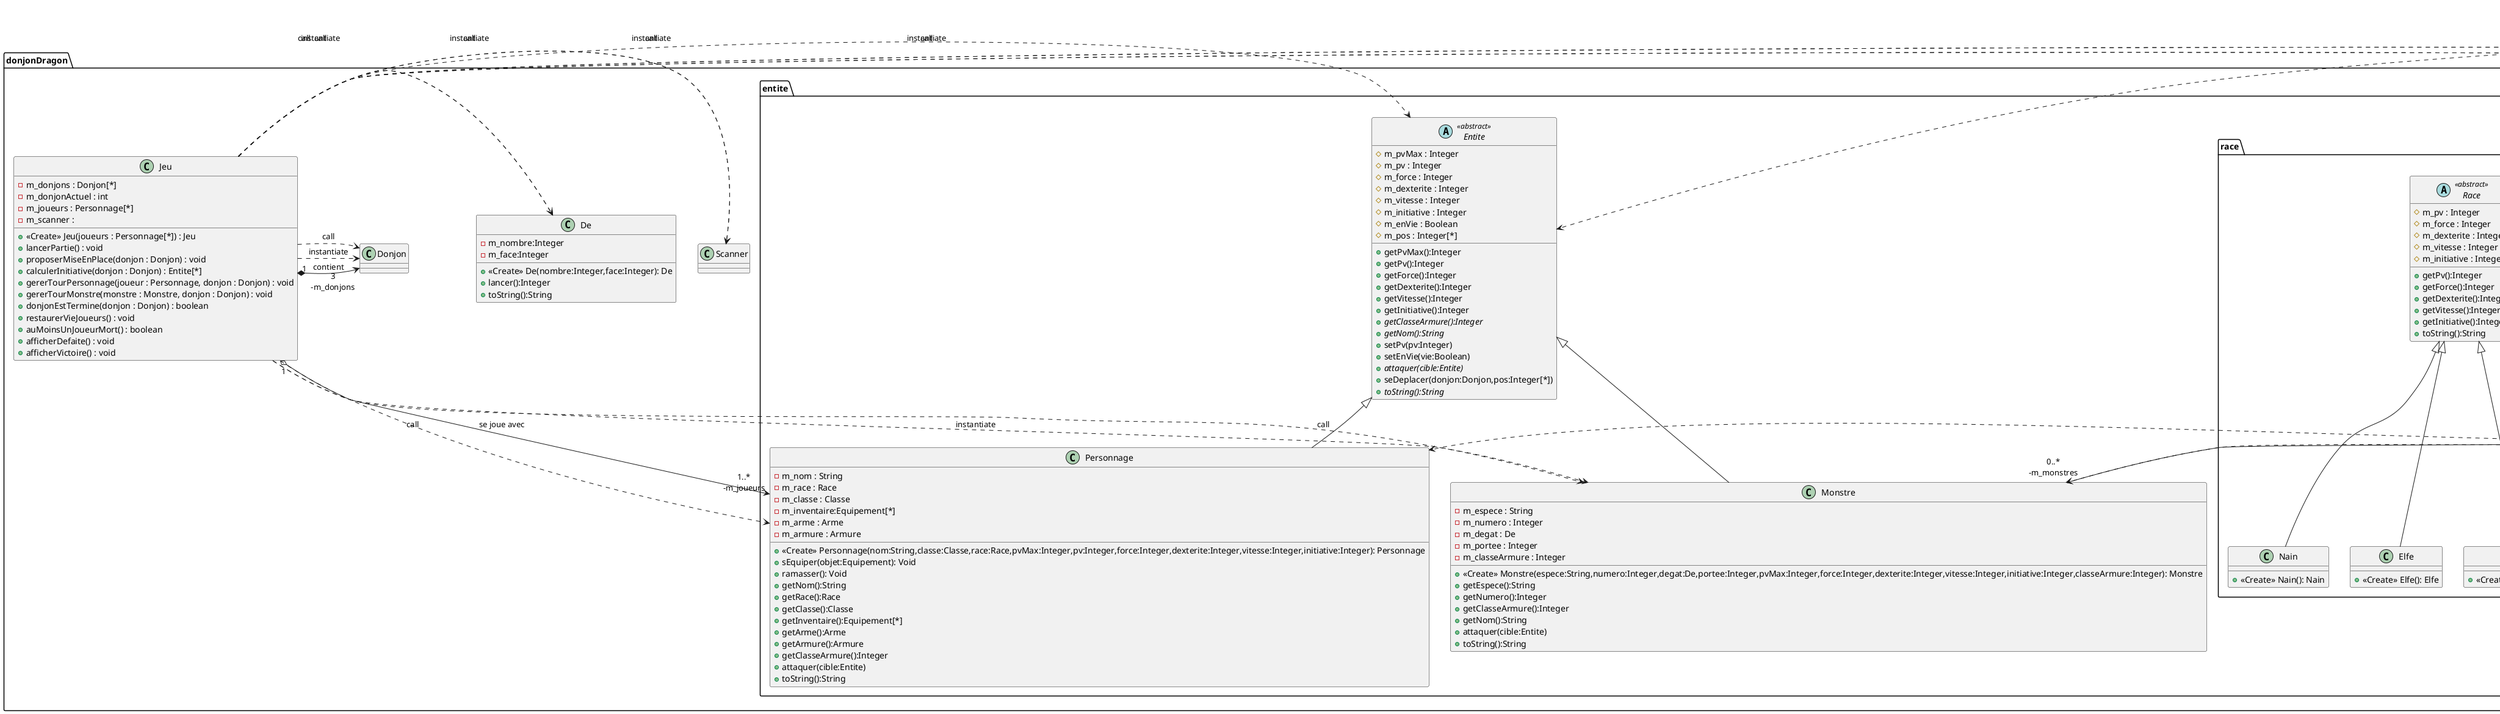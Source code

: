 @startuml
'https://plantuml.com/class-diagram
package "donjonDragon"
{
package "entite"
{
/'Définitions des classes'/
abstract Entite<<abstract>>
{
#m_pvMax : Integer
#m_pv : Integer
#m_force : Integer
#m_dexterite : Integer
#m_vitesse : Integer
#m_initiative : Integer
#m_enVie : Boolean
#m_pos : Integer[*]

+getPvMax():Integer
+getPv():Integer
+getForce():Integer
+getDexterite():Integer
+getVitesse():Integer
+getInitiative():Integer
+getClasseArmure():Integer {abstract}
+getNom():String {abstract}
+setPv(pv:Integer)
+setEnVie(vie:Boolean)
+attaquer(cible:Entite) {abstract}
+seDeplacer(donjon:Donjon,pos:Integer[*])
+toString():String {abstract}

}
class Personnage
{
-m_nom : String
-m_race : Race
-m_classe : Classe
-m_inventaire:Equipement[*]
-m_arme : Arme
-m_armure : Armure

+«Create» Personnage(nom:String,classe:Classe,race:Race,pvMax:Integer,pv:Integer,force:Integer,dexterite:Integer,vitesse:Integer,initiative:Integer): Personnage
+sEquiper(objet:Equipement): Void
+ramasser(): Void
+getNom():String
+getRace():Race
+getClasse():Classe
+getInventaire():Equipement[*]
+getArme():Arme
+getArmure():Armure
+getClasseArmure():Integer
+attaquer(cible:Entite)
+toString():String

}
class Monstre
{
-m_espece : String
-m_numero : Integer
-m_degat : De
-m_portee : Integer
-m_classeArmure : Integer
+«Create» Monstre(espece:String,numero:Integer,degat:De,portee:Integer,pvMax:Integer,force:Integer,dexterite:Integer,vitesse:Integer,initiative:Integer,classeArmure:Integer): Monstre
+getEspece():String
+getNumero():Integer
+getClasseArmure():Integer
+getNom():String
+attaquer(cible:Entite)
+toString():String

}
package "classe"
{
abstract Classe<<abstract>>
{
#m_nom:String
#m_pv:Integer
#m_equipementDepart:Equipement

+getPv():Integer
+toString():String
}
class Clerc
{
+«Create» Clerc(): Clerc
}
class Guerrier
{
+«Create» Guerrier(): Guerrier
}
class Magicien
{
+«Create» Magicien(): Magicien
}
class Roublard
{
+«Create» Roublard(): Roublard
}
}

package "race"
{
/'Définitions des classes'/
abstract Race<<abstract>>
{
#m_pv : Integer
#m_force : Integer
#m_dexterite : Integer
#m_vitesse : Integer
#m_initiative : Integer
+getPv():Integer
+getForce():Integer
+getDexterite():Integer
+getVitesse():Integer
+getInitiative():Integer
+toString():String
}
class Elfe
{
+«Create» Elfe(): Elfe
}
class Humain
{
+«Create» Humain(): Humain
}
class Halfelin
{
+«Create» Halfelin(): Halfelin
}
class Nain
{
+«Create» Nain(): Nain
}
}

/'Définitions des relations'/
Personnage -up-|> Entite
Monstre -up-|> Entite

Clerc -up-|> Classe
Guerrier -up-|> Classe
Magicien -up-|> Classe
Roublard -up-|> Classe

Elfe -up-|> Race
Humain -up-|> Race
Halfelin -up-|> Race
Nain -up-|> Race

}
package "equipement"
{
/'Définitions des classes'/
abstract Equipement<<abstract>>
{
#m_nom:String
#m_lourd:Boolean
#m_pos:Integer[*]

+getNom():String
+getLourd():Boolean
+setPos(pos:Integer[*])
+positionnerEquipement(donjon:Donjon,pos:Integer[*])
+toString():String
}
'--- Relations d'appel ---
Equipement .> Donjon : "«call»"
class Armure
{
-m_classeArmure:Integer
+«Create» Armure(nom:Integer,classeArmure,est_lourd:Boolean): Armure
+getClasse():Integer
}
'--- Relations d'appel ---
Armure .> Equipement : "«call»"
class Arme
{
-m_degat:De
-m_portee:Integer
+«Create» Armure(nom:String,portee:Integer,est_lourd:Boolean): Armure
+getDegat():De
+getPortee():Integer
}
'--- Relations d'appel ---
Arme .> Equipement : "«call»"
Arme .> De : "«call»"
/'Définitions des relations'/
Armure -up-|> Equipement
Arme -up-|> Equipement
}
package "plateau"
{
/'Définitions des classes'/
class Donjon
{
-m_taille:Integer
-m_carte:String[*][*]
-m_monstres:Donjon[*]
+«Create» Donjon(): Donjon
+«Create» Donjon(taille:Integer): Donjon
+creerCarte():Integer
+initialiserCarte():String[*][*]
+cordonneX(lettreX:char):Integer
+cordonneValide(coordX:Integer,coordY:Integer):Booleans
+getValeurEmplacement(pos:Integer[*]):Integer
+placerObstacle()
+placerEntite(entite:Entite)
+placerEquipement(objet:Equipement)
+donjonDefaut(persos:ArrayList<Personnage>,objets:ArrayList<Equipement>,monstres:ArrayList<Monstre>)
+afficherCarte()
+getCarte():String[*][*]
+getMonstres():ArrayList<Monstre>
+addMonstres()
}
/'Définitions des relations'/
'--- Relations d'appel ---
Donjon .> Entite : "«call»"
Donjon .> Equipement : "«call»"
Donjon .> Monstre : "«call»"
Donjon .> Personnage : "«call»"

'--- Agrégations ---
Donjon "1" o--> "0..*\n-m_monstres" Monstre : contient
}
class De
{
-m_nombre:Integer
-m_face:Integer
+«Create» De(nombre:Integer,face:Integer): De
+lancer():Integer
+toString():String
}
class Jeu
{
-m_donjons : Donjon[*]
-m_donjonActuel : int
-m_joueurs : Personnage[*]
-m_scanner :

+«Create» Jeu(joueurs : Personnage[*]) : Jeu
+lancerPartie() : void
+proposerMiseEnPlace(donjon : Donjon) : void
+calculerInitiative(donjon : Donjon) : Entite[*]
+gererTourPersonnage(joueur : Personnage, donjon : Donjon) : void
+gererTourMonstre(monstre : Monstre, donjon : Donjon) : void
+donjonEstTermine(donjon : Donjon) : boolean
+restaurerVieJoueurs() : void
+auMoinsUnJoueurMort() : boolean
+afficherDefaite() : void
+afficherVictoire() : void
}
/'Définitions des relations'/
' --- Relations d'appel ---
Jeu .> Donjon : "«call»"
Jeu .> Personnage : "«call»"
Jeu .> Monstre : "«call»"
Jeu .> Entite : "«call»"
Jeu .> Armure : "«call»"
Jeu .> Arme : "«call»"
Jeu .> Scanner : "«call»"
Jeu .> De : "«call»"

' --- Relations d'instanciation ---
Jeu .> Donjon : "«instantiate»"
Jeu .> Armure : "«instantiate»"
Jeu .> Arme : "«instantiate»"
Jeu .> Monstre : "«instantiate»"
Jeu .> De : "«instantiate»"
Jeu .> Scanner : "«instantiate»"

' --- Agrégations ---
Jeu "1" *--> "3\n-m_donjons" Donjon : contient
Jeu "1" o--> "1..*\n-m_joueurs" Personnage : se joue avec
}

@enduml
